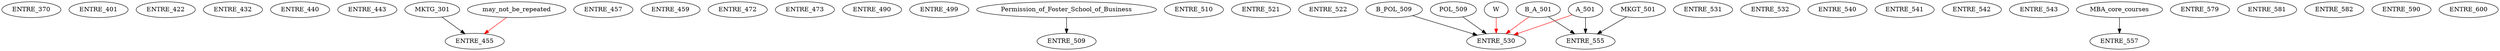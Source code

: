 digraph G {
    ENTRE_370;
    ENTRE_401;
    ENTRE_422;
    ENTRE_432;
    ENTRE_440;
    ENTRE_443;
    edge [color=black];
    MKTG_301 -> ENTRE_455;
    edge [color=red];
    may_not_be_repeated -> ENTRE_455;
    ENTRE_457;
    ENTRE_459;
    ENTRE_472;
    ENTRE_473;
    ENTRE_490;
    ENTRE_499;
    edge [color=black];
    Permission_of_Foster_School_of_Business -> ENTRE_509;
    ENTRE_510;
    ENTRE_521;
    ENTRE_522;
    edge [color=black];
    B_POL_509 -> ENTRE_530;
    POL_509 -> ENTRE_530;
    edge [color=red];
    B_A_501 -> ENTRE_530;
    A_501 -> ENTRE_530;
    W -> ENTRE_530;
    ENTRE_531;
    ENTRE_532;
    ENTRE_540;
    ENTRE_541;
    ENTRE_542;
    ENTRE_543;
    edge [color=black];
    B_A_501 -> ENTRE_555;
    A_501 -> ENTRE_555;
    MKGT_501 -> ENTRE_555;
    edge [color=black];
    MBA_core_courses -> ENTRE_557;
    ENTRE_579;
    ENTRE_581;
    ENTRE_582;
    ENTRE_590;
    ENTRE_600;
}
